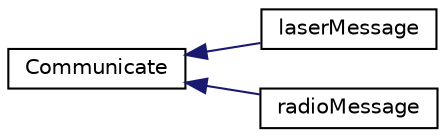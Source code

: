 digraph "Graphical Class Hierarchy"
{
 // LATEX_PDF_SIZE
  edge [fontname="Helvetica",fontsize="10",labelfontname="Helvetica",labelfontsize="10"];
  node [fontname="Helvetica",fontsize="10",shape=record];
  rankdir="LR";
  Node0 [label="Communicate",height=0.2,width=0.4,color="black", fillcolor="white", style="filled",URL="$classCommunicate.html",tooltip="Communicate Class."];
  Node0 -> Node1 [dir="back",color="midnightblue",fontsize="10",style="solid",fontname="Helvetica"];
  Node1 [label="laserMessage",height=0.2,width=0.4,color="black", fillcolor="white", style="filled",URL="$classlaserMessage.html",tooltip="laserMessage Class"];
  Node0 -> Node2 [dir="back",color="midnightblue",fontsize="10",style="solid",fontname="Helvetica"];
  Node2 [label="radioMessage",height=0.2,width=0.4,color="black", fillcolor="white", style="filled",URL="$classradioMessage.html",tooltip="radioMessage Class"];
}
